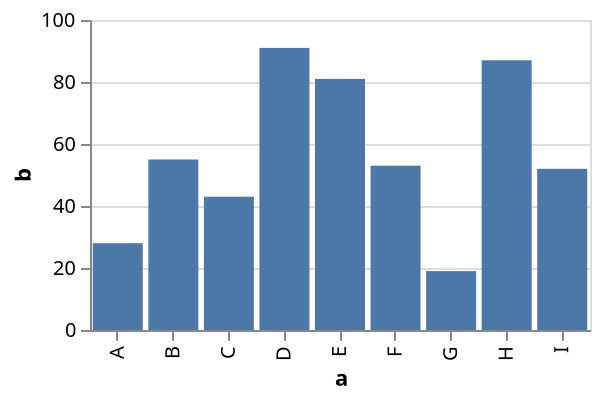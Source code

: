 {
  "$schema": "https://vega.github.io/schema/vega-lite/v3.json",
  "description": "A simple bar chart with embedded data that fits exactly into 300px width.",
  "width": 300,
  "autosize": {
    "type": "fit",
    "contains": "padding"
  },
  "data": {
    "values": [
      {"a": "A","b": 28}, {"a": "B","b": 55}, {"a": "C","b": 43},
      {"a": "D","b": 91}, {"a": "E","b": 81}, {"a": "F","b": 53},
      {"a": "G","b": 19}, {"a": "H","b": 87}, {"a": "I","b": 52}
    ]
  },
  "mark": "bar",
  "encoding": {
    "x": {"field": "a", "type": "ordinal"},
    "y": {"field": "b", "type": "quantitative"}
  }
}
